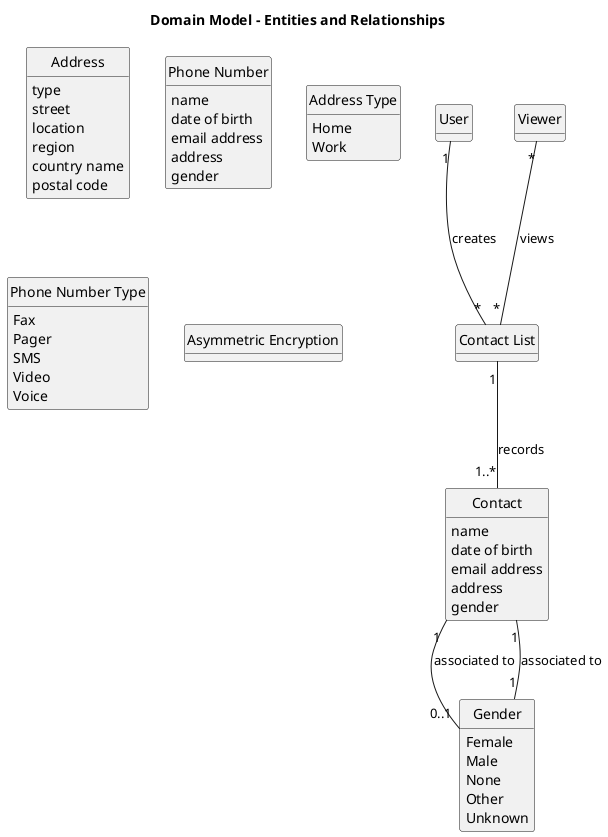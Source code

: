 @startuml domain-model

title "Domain Model - Entities and Relationships"

hide circle
hide empty methods

entity User
entity Viewer

' Contact entities declaration for vCard schema based on w3 spec: https://www.w3.org/TR/vcard-rdf/

entity Contact { 
    name
    date of birth
    email address
    address
    gender
}

entity Address {
    type
    street
    location
    region
    country name
    postal code
}

entity "Phone Number" as PN { 
    name
    date of birth
    email address
    address
    gender
}

enum Gender {
    Female
    Male
    None
    Other
    Unknown
}

enum "Address Type" as AT {
  Home
  Work
}

enum "Phone Number Type" as PNT {
    Fax
    Pager
    SMS
    Video
    Voice
}

entity "Contact List" as CL 
entity "Asymmetric Encryption" as AE

Contact "1" -- "0..1" Gender: associated to
Contact "1" -- "1" Gender: associated to
CL "1" -- "1..*" Contact: records
User "1" -- "*" CL: creates
Viewer "*" -- "*" CL: views

@enduml
